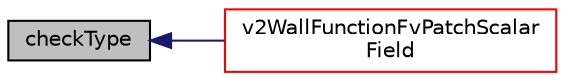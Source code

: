 digraph "checkType"
{
  bgcolor="transparent";
  edge [fontname="Helvetica",fontsize="10",labelfontname="Helvetica",labelfontsize="10"];
  node [fontname="Helvetica",fontsize="10",shape=record];
  rankdir="LR";
  Node1 [label="checkType",height=0.2,width=0.4,color="black", fillcolor="grey75", style="filled", fontcolor="black"];
  Node1 -> Node2 [dir="back",color="midnightblue",fontsize="10",style="solid",fontname="Helvetica"];
  Node2 [label="v2WallFunctionFvPatchScalar\lField",height=0.2,width=0.4,color="red",URL="$a02874.html#add1bcb7e51c32c6aa8b056d84fb63159",tooltip="Construct from patch and internal field. "];
}
